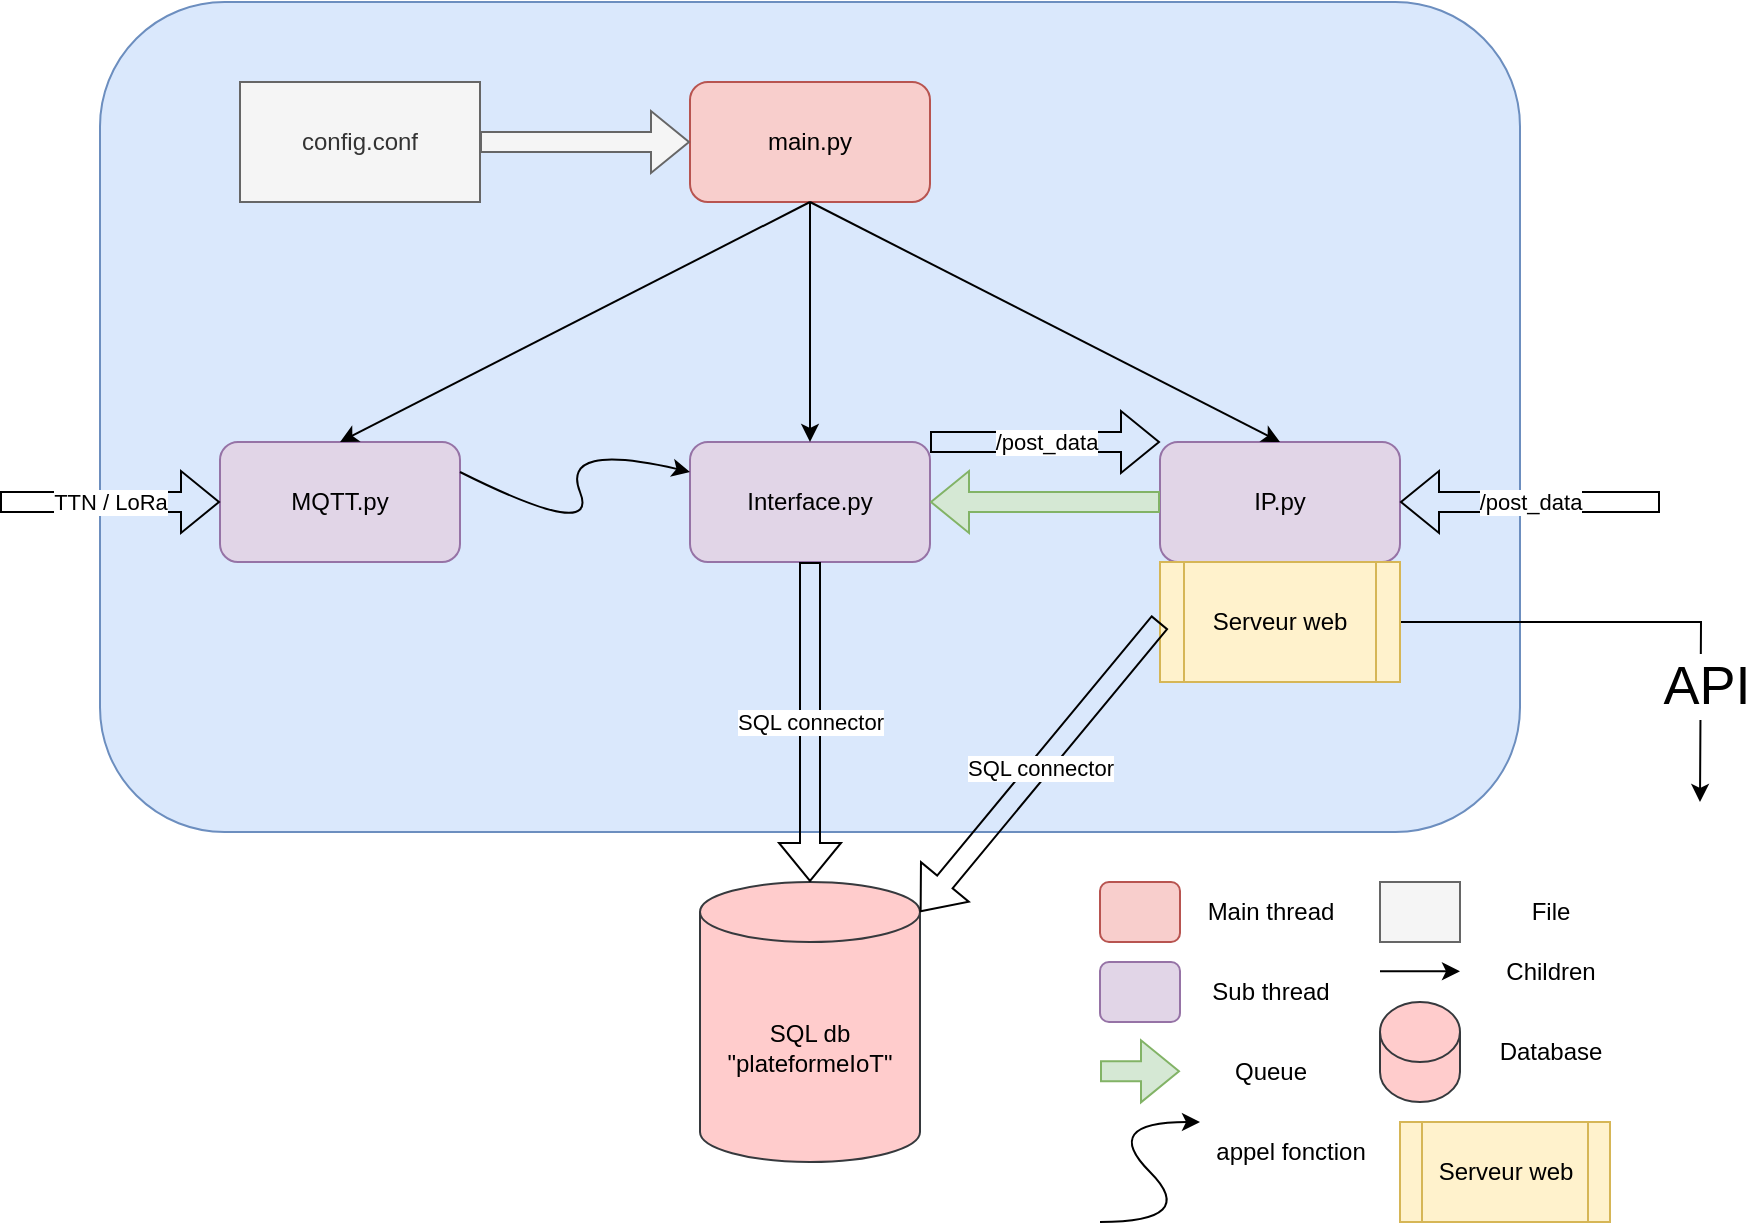 <mxfile version="24.7.12">
  <diagram name="Page-1" id="SLKjiwA-GTwT4v715qyP">
    <mxGraphModel dx="956" dy="610" grid="1" gridSize="10" guides="1" tooltips="1" connect="1" arrows="1" fold="1" page="1" pageScale="1" pageWidth="827" pageHeight="1169" math="0" shadow="0">
      <root>
        <mxCell id="0" />
        <mxCell id="1" parent="0" />
        <mxCell id="eIBev8qwMOpJfiCTVYAz-2" value="" style="rounded=1;whiteSpace=wrap;html=1;fillColor=#dae8fc;strokeColor=#6c8ebf;" vertex="1" parent="1">
          <mxGeometry x="70" y="10" width="710" height="415" as="geometry" />
        </mxCell>
        <mxCell id="eIBev8qwMOpJfiCTVYAz-3" value="main.py" style="rounded=1;whiteSpace=wrap;html=1;fillColor=#f8cecc;strokeColor=#b85450;" vertex="1" parent="1">
          <mxGeometry x="365" y="50" width="120" height="60" as="geometry" />
        </mxCell>
        <mxCell id="eIBev8qwMOpJfiCTVYAz-4" value="MQTT.py" style="rounded=1;whiteSpace=wrap;html=1;fillColor=#e1d5e7;strokeColor=#9673a6;" vertex="1" parent="1">
          <mxGeometry x="130" y="230" width="120" height="60" as="geometry" />
        </mxCell>
        <mxCell id="eIBev8qwMOpJfiCTVYAz-5" value="Interface.py" style="rounded=1;whiteSpace=wrap;html=1;fillColor=#e1d5e7;strokeColor=#9673a6;" vertex="1" parent="1">
          <mxGeometry x="365" y="230" width="120" height="60" as="geometry" />
        </mxCell>
        <mxCell id="eIBev8qwMOpJfiCTVYAz-6" value="IP.py" style="rounded=1;whiteSpace=wrap;html=1;fillColor=#e1d5e7;strokeColor=#9673a6;" vertex="1" parent="1">
          <mxGeometry x="600" y="230" width="120" height="60" as="geometry" />
        </mxCell>
        <mxCell id="eIBev8qwMOpJfiCTVYAz-7" value="config.conf" style="rounded=0;whiteSpace=wrap;html=1;fillColor=#f5f5f5;fontColor=#333333;strokeColor=#666666;" vertex="1" parent="1">
          <mxGeometry x="140" y="50" width="120" height="60" as="geometry" />
        </mxCell>
        <mxCell id="eIBev8qwMOpJfiCTVYAz-8" value="&lt;div&gt;SQL db&lt;/div&gt;&lt;div&gt;&quot;plateformeIoT&quot;&lt;br&gt;&lt;/div&gt;" style="shape=cylinder3;whiteSpace=wrap;html=1;boundedLbl=1;backgroundOutline=1;size=15;fillColor=#ffcccc;strokeColor=#36393d;" vertex="1" parent="1">
          <mxGeometry x="370" y="450" width="110" height="140" as="geometry" />
        </mxCell>
        <mxCell id="eIBev8qwMOpJfiCTVYAz-11" value="" style="shape=flexArrow;endArrow=classic;html=1;rounded=0;exitX=0;exitY=0.5;exitDx=0;exitDy=0;entryX=1;entryY=0.5;entryDx=0;entryDy=0;fillColor=#d5e8d4;strokeColor=#82b366;" edge="1" parent="1" source="eIBev8qwMOpJfiCTVYAz-6" target="eIBev8qwMOpJfiCTVYAz-5">
          <mxGeometry width="50" height="50" relative="1" as="geometry">
            <mxPoint x="400" y="310" as="sourcePoint" />
            <mxPoint x="450" y="260" as="targetPoint" />
          </mxGeometry>
        </mxCell>
        <mxCell id="eIBev8qwMOpJfiCTVYAz-13" value="" style="endArrow=classic;html=1;rounded=0;exitX=0.5;exitY=1;exitDx=0;exitDy=0;entryX=0.5;entryY=0;entryDx=0;entryDy=0;" edge="1" parent="1" source="eIBev8qwMOpJfiCTVYAz-3" target="eIBev8qwMOpJfiCTVYAz-5">
          <mxGeometry width="50" height="50" relative="1" as="geometry">
            <mxPoint x="400" y="310" as="sourcePoint" />
            <mxPoint x="450" y="260" as="targetPoint" />
          </mxGeometry>
        </mxCell>
        <mxCell id="eIBev8qwMOpJfiCTVYAz-14" value="" style="endArrow=classic;html=1;rounded=0;exitX=0.5;exitY=1;exitDx=0;exitDy=0;entryX=0.5;entryY=0;entryDx=0;entryDy=0;" edge="1" parent="1" source="eIBev8qwMOpJfiCTVYAz-3" target="eIBev8qwMOpJfiCTVYAz-6">
          <mxGeometry width="50" height="50" relative="1" as="geometry">
            <mxPoint x="400" y="310" as="sourcePoint" />
            <mxPoint x="450" y="260" as="targetPoint" />
          </mxGeometry>
        </mxCell>
        <mxCell id="eIBev8qwMOpJfiCTVYAz-15" value="" style="endArrow=classic;html=1;rounded=0;entryX=0.5;entryY=0;entryDx=0;entryDy=0;exitX=0.5;exitY=1;exitDx=0;exitDy=0;" edge="1" parent="1" source="eIBev8qwMOpJfiCTVYAz-3" target="eIBev8qwMOpJfiCTVYAz-4">
          <mxGeometry width="50" height="50" relative="1" as="geometry">
            <mxPoint x="400" y="310" as="sourcePoint" />
            <mxPoint x="450" y="260" as="targetPoint" />
          </mxGeometry>
        </mxCell>
        <mxCell id="eIBev8qwMOpJfiCTVYAz-16" value="" style="shape=flexArrow;endArrow=classic;html=1;rounded=0;exitX=1;exitY=0.5;exitDx=0;exitDy=0;entryX=0;entryY=0.5;entryDx=0;entryDy=0;fillColor=#f5f5f5;strokeColor=#666666;" edge="1" parent="1" source="eIBev8qwMOpJfiCTVYAz-7" target="eIBev8qwMOpJfiCTVYAz-3">
          <mxGeometry width="50" height="50" relative="1" as="geometry">
            <mxPoint x="400" y="310" as="sourcePoint" />
            <mxPoint x="450" y="260" as="targetPoint" />
          </mxGeometry>
        </mxCell>
        <mxCell id="eIBev8qwMOpJfiCTVYAz-17" value="" style="shape=flexArrow;endArrow=classic;html=1;rounded=0;exitX=0.5;exitY=1;exitDx=0;exitDy=0;entryX=0.5;entryY=0;entryDx=0;entryDy=0;entryPerimeter=0;" edge="1" parent="1" source="eIBev8qwMOpJfiCTVYAz-5" target="eIBev8qwMOpJfiCTVYAz-8">
          <mxGeometry width="50" height="50" relative="1" as="geometry">
            <mxPoint x="400" y="310" as="sourcePoint" />
            <mxPoint x="450" y="260" as="targetPoint" />
          </mxGeometry>
        </mxCell>
        <mxCell id="eIBev8qwMOpJfiCTVYAz-18" value="SQL connector" style="edgeLabel;html=1;align=center;verticalAlign=middle;resizable=0;points=[];" vertex="1" connectable="0" parent="eIBev8qwMOpJfiCTVYAz-17">
          <mxGeometry relative="1" as="geometry">
            <mxPoint as="offset" />
          </mxGeometry>
        </mxCell>
        <mxCell id="eIBev8qwMOpJfiCTVYAz-21" value="" style="shape=flexArrow;endArrow=classic;html=1;rounded=0;entryX=1;entryY=0.5;entryDx=0;entryDy=0;" edge="1" parent="1" target="eIBev8qwMOpJfiCTVYAz-6">
          <mxGeometry width="50" height="50" relative="1" as="geometry">
            <mxPoint x="850" y="260" as="sourcePoint" />
            <mxPoint x="830" y="260" as="targetPoint" />
          </mxGeometry>
        </mxCell>
        <mxCell id="eIBev8qwMOpJfiCTVYAz-22" value="/post_data" style="edgeLabel;html=1;align=center;verticalAlign=middle;resizable=0;points=[];" vertex="1" connectable="0" parent="eIBev8qwMOpJfiCTVYAz-21">
          <mxGeometry relative="1" as="geometry">
            <mxPoint as="offset" />
          </mxGeometry>
        </mxCell>
        <mxCell id="eIBev8qwMOpJfiCTVYAz-23" value="" style="shape=flexArrow;endArrow=classic;html=1;rounded=0;entryX=0;entryY=0.5;entryDx=0;entryDy=0;" edge="1" parent="1" target="eIBev8qwMOpJfiCTVYAz-4">
          <mxGeometry width="50" height="50" relative="1" as="geometry">
            <mxPoint x="20" y="260" as="sourcePoint" />
            <mxPoint x="450" y="260" as="targetPoint" />
          </mxGeometry>
        </mxCell>
        <mxCell id="eIBev8qwMOpJfiCTVYAz-24" value="TTN / LoRa" style="edgeLabel;html=1;align=center;verticalAlign=middle;resizable=0;points=[];" vertex="1" connectable="0" parent="eIBev8qwMOpJfiCTVYAz-23">
          <mxGeometry relative="1" as="geometry">
            <mxPoint as="offset" />
          </mxGeometry>
        </mxCell>
        <mxCell id="eIBev8qwMOpJfiCTVYAz-25" value="" style="rounded=1;whiteSpace=wrap;html=1;fillColor=#e1d5e7;strokeColor=#9673a6;" vertex="1" parent="1">
          <mxGeometry x="570" y="490" width="40" height="30" as="geometry" />
        </mxCell>
        <mxCell id="eIBev8qwMOpJfiCTVYAz-26" value="" style="rounded=1;whiteSpace=wrap;html=1;fillColor=#f8cecc;strokeColor=#b85450;" vertex="1" parent="1">
          <mxGeometry x="570" y="450" width="40" height="30" as="geometry" />
        </mxCell>
        <mxCell id="eIBev8qwMOpJfiCTVYAz-27" value="" style="shape=flexArrow;endArrow=classic;html=1;rounded=0;exitX=1;exitY=0.5;exitDx=0;exitDy=0;fillColor=#d5e8d4;strokeColor=#82b366;" edge="1" parent="1">
          <mxGeometry width="50" height="50" relative="1" as="geometry">
            <mxPoint x="570" y="544.66" as="sourcePoint" />
            <mxPoint x="610" y="544.66" as="targetPoint" />
          </mxGeometry>
        </mxCell>
        <mxCell id="eIBev8qwMOpJfiCTVYAz-28" value="" style="rounded=0;whiteSpace=wrap;html=1;fillColor=#f5f5f5;fontColor=#333333;strokeColor=#666666;" vertex="1" parent="1">
          <mxGeometry x="710" y="450" width="40" height="30" as="geometry" />
        </mxCell>
        <mxCell id="eIBev8qwMOpJfiCTVYAz-29" value="" style="endArrow=classic;html=1;rounded=0;" edge="1" parent="1">
          <mxGeometry width="50" height="50" relative="1" as="geometry">
            <mxPoint x="710" y="494.66" as="sourcePoint" />
            <mxPoint x="750" y="494.66" as="targetPoint" />
          </mxGeometry>
        </mxCell>
        <mxCell id="eIBev8qwMOpJfiCTVYAz-30" value="Main thread" style="text;html=1;align=center;verticalAlign=middle;resizable=0;points=[];autosize=1;strokeColor=none;fillColor=none;" vertex="1" parent="1">
          <mxGeometry x="610" y="450" width="90" height="30" as="geometry" />
        </mxCell>
        <mxCell id="eIBev8qwMOpJfiCTVYAz-31" value="Sub thread" style="text;html=1;align=center;verticalAlign=middle;resizable=0;points=[];autosize=1;strokeColor=none;fillColor=none;" vertex="1" parent="1">
          <mxGeometry x="615" y="490" width="80" height="30" as="geometry" />
        </mxCell>
        <mxCell id="eIBev8qwMOpJfiCTVYAz-32" value="Queue" style="text;html=1;align=center;verticalAlign=middle;resizable=0;points=[];autosize=1;strokeColor=none;fillColor=none;" vertex="1" parent="1">
          <mxGeometry x="625" y="530" width="60" height="30" as="geometry" />
        </mxCell>
        <mxCell id="eIBev8qwMOpJfiCTVYAz-33" value="File" style="text;html=1;align=center;verticalAlign=middle;resizable=0;points=[];autosize=1;strokeColor=none;fillColor=none;" vertex="1" parent="1">
          <mxGeometry x="775" y="450" width="40" height="30" as="geometry" />
        </mxCell>
        <mxCell id="eIBev8qwMOpJfiCTVYAz-34" value="Children" style="text;html=1;align=center;verticalAlign=middle;resizable=0;points=[];autosize=1;strokeColor=none;fillColor=none;" vertex="1" parent="1">
          <mxGeometry x="760" y="480" width="70" height="30" as="geometry" />
        </mxCell>
        <mxCell id="eIBev8qwMOpJfiCTVYAz-35" value="" style="shape=cylinder3;whiteSpace=wrap;html=1;boundedLbl=1;backgroundOutline=1;size=15;fillColor=#ffcccc;strokeColor=#36393d;" vertex="1" parent="1">
          <mxGeometry x="710" y="510" width="40" height="50" as="geometry" />
        </mxCell>
        <mxCell id="eIBev8qwMOpJfiCTVYAz-36" value="Database" style="text;html=1;align=center;verticalAlign=middle;resizable=0;points=[];autosize=1;strokeColor=none;fillColor=none;" vertex="1" parent="1">
          <mxGeometry x="760" y="520" width="70" height="30" as="geometry" />
        </mxCell>
        <mxCell id="eIBev8qwMOpJfiCTVYAz-38" value="" style="shape=flexArrow;endArrow=classic;html=1;rounded=0;entryX=0;entryY=0;entryDx=0;entryDy=0;exitX=1;exitY=0;exitDx=0;exitDy=0;" edge="1" parent="1" source="eIBev8qwMOpJfiCTVYAz-5" target="eIBev8qwMOpJfiCTVYAz-6">
          <mxGeometry width="50" height="50" relative="1" as="geometry">
            <mxPoint x="850" y="270" as="sourcePoint" />
            <mxPoint x="730" y="270" as="targetPoint" />
          </mxGeometry>
        </mxCell>
        <mxCell id="eIBev8qwMOpJfiCTVYAz-39" value="/post_data" style="edgeLabel;html=1;align=center;verticalAlign=middle;resizable=0;points=[];" vertex="1" connectable="0" parent="eIBev8qwMOpJfiCTVYAz-38">
          <mxGeometry relative="1" as="geometry">
            <mxPoint as="offset" />
          </mxGeometry>
        </mxCell>
        <mxCell id="eIBev8qwMOpJfiCTVYAz-44" value="" style="curved=1;endArrow=classic;html=1;rounded=0;exitX=1;exitY=0.25;exitDx=0;exitDy=0;entryX=0;entryY=0.25;entryDx=0;entryDy=0;" edge="1" parent="1" source="eIBev8qwMOpJfiCTVYAz-4" target="eIBev8qwMOpJfiCTVYAz-5">
          <mxGeometry width="50" height="50" relative="1" as="geometry">
            <mxPoint x="390" y="500" as="sourcePoint" />
            <mxPoint x="440" y="450" as="targetPoint" />
            <Array as="points">
              <mxPoint x="320" y="280" />
              <mxPoint x="300" y="230" />
            </Array>
          </mxGeometry>
        </mxCell>
        <mxCell id="eIBev8qwMOpJfiCTVYAz-45" value="" style="curved=1;endArrow=classic;html=1;rounded=0;" edge="1" parent="1">
          <mxGeometry width="50" height="50" relative="1" as="geometry">
            <mxPoint x="570" y="620" as="sourcePoint" />
            <mxPoint x="620" y="570" as="targetPoint" />
            <Array as="points">
              <mxPoint x="620" y="620" />
              <mxPoint x="570" y="570" />
            </Array>
          </mxGeometry>
        </mxCell>
        <mxCell id="eIBev8qwMOpJfiCTVYAz-46" value="appel fonction" style="text;html=1;align=center;verticalAlign=middle;resizable=0;points=[];autosize=1;strokeColor=none;fillColor=none;" vertex="1" parent="1">
          <mxGeometry x="615" y="570" width="100" height="30" as="geometry" />
        </mxCell>
        <mxCell id="eIBev8qwMOpJfiCTVYAz-49" value="" style="edgeStyle=orthogonalEdgeStyle;rounded=0;orthogonalLoop=1;jettySize=auto;html=1;" edge="1" parent="1" source="eIBev8qwMOpJfiCTVYAz-47">
          <mxGeometry relative="1" as="geometry">
            <mxPoint x="870" y="410" as="targetPoint" />
          </mxGeometry>
        </mxCell>
        <mxCell id="eIBev8qwMOpJfiCTVYAz-50" value="&lt;div style=&quot;font-size: 12px;&quot;&gt;&lt;font style=&quot;font-size: 27px;&quot;&gt;API&lt;/font&gt;&lt;/div&gt;" style="edgeLabel;html=1;align=center;verticalAlign=middle;resizable=0;points=[];" vertex="1" connectable="0" parent="eIBev8qwMOpJfiCTVYAz-49">
          <mxGeometry x="0.518" y="2" relative="1" as="geometry">
            <mxPoint as="offset" />
          </mxGeometry>
        </mxCell>
        <mxCell id="eIBev8qwMOpJfiCTVYAz-47" value="Serveur web" style="shape=process;whiteSpace=wrap;html=1;backgroundOutline=1;fillColor=#fff2cc;strokeColor=#d6b656;" vertex="1" parent="1">
          <mxGeometry x="600" y="290" width="120" height="60" as="geometry" />
        </mxCell>
        <mxCell id="eIBev8qwMOpJfiCTVYAz-48" value="Serveur web" style="shape=process;whiteSpace=wrap;html=1;backgroundOutline=1;fillColor=#fff2cc;strokeColor=#d6b656;" vertex="1" parent="1">
          <mxGeometry x="720" y="570" width="105" height="50" as="geometry" />
        </mxCell>
        <mxCell id="eIBev8qwMOpJfiCTVYAz-51" value="" style="shape=flexArrow;endArrow=classic;html=1;rounded=0;entryX=1;entryY=0;entryDx=0;entryDy=15;entryPerimeter=0;exitX=0;exitY=0.5;exitDx=0;exitDy=0;" edge="1" parent="1" source="eIBev8qwMOpJfiCTVYAz-47" target="eIBev8qwMOpJfiCTVYAz-8">
          <mxGeometry width="50" height="50" relative="1" as="geometry">
            <mxPoint x="510" y="300" as="sourcePoint" />
            <mxPoint x="510" y="460" as="targetPoint" />
          </mxGeometry>
        </mxCell>
        <mxCell id="eIBev8qwMOpJfiCTVYAz-52" value="SQL connector" style="edgeLabel;html=1;align=center;verticalAlign=middle;resizable=0;points=[];" vertex="1" connectable="0" parent="eIBev8qwMOpJfiCTVYAz-51">
          <mxGeometry relative="1" as="geometry">
            <mxPoint as="offset" />
          </mxGeometry>
        </mxCell>
      </root>
    </mxGraphModel>
  </diagram>
</mxfile>
